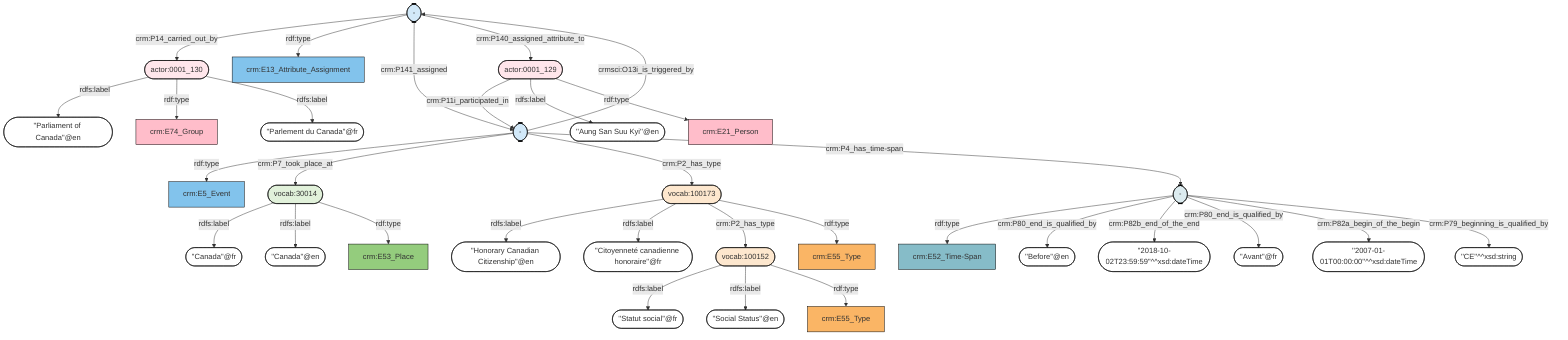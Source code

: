 flowchart TD
classDef Literal fill:#ffffff,stroke:#000000;
classDef Literal_URI fill:,stroke:;
classDef E1_CRM_Entity fill:#ffffff,stroke:#000000;
classDef E1_CRM_Entity_URI fill:#ffffff,stroke:#000000;
classDef E2_Temporal_Entity fill:#82c3ec,stroke:#000000;
classDef E2_Temporal_Entity_URI fill:#d2e9f9,stroke:#000000;
classDef E55_Type fill:#fab565,stroke:#000000;
classDef E55_Type_URI fill:#fde7ce,stroke:#000000;
classDef E52_Time-Span fill:#86bcc8,stroke:#000000;
classDef E52_Time-Span_URI fill:#dcebef,stroke:#000000;
classDef E41_Appellation fill:#fef3ba,stroke:#000000;
classDef E41_Appellation_URI fill:#fffae6,stroke:#000000;
classDef E53_Place fill:#94cc7d,stroke:#000000;
classDef E53_Place_URI fill:#e1f1da,stroke:#000000;
classDef E77_Persistent_Item fill:#ffffff,stroke:#000000;
classDef E77_Persistent_Item_URI fill:#ffffff,stroke:#000000;
classDef E28_Conceptual_Object fill:#fddc34,stroke:#000000;
classDef E28_Conceptual_Object_URI fill:#fef6cd,stroke:#000000;
classDef E18_Physical_Thing fill:#e1ba9c,stroke:#000000;
classDef E18_Physical_Thing_URI fill:#f3e5d8,stroke:#000000;
classDef E39_Actor fill:#ffbdca,stroke:#000000;
classDef E39_Actor_URI fill:#ffe6eb,stroke:#000000;
classDef PC0_Typed_CRM_Property fill:#cc80ff,stroke:#000000;
classDef PC0_Typed_CRM_Property_URI fill:#ebccff,stroke:#000000;
classDef Multi fill:#cccccc,stroke:#000000;
classDef Multi_URI fill:#cccccc,stroke:#000000;
0(["-"]):::E52_Time-Span_URI -->|rdf:type| 1["crm:E52_Time-Span"]:::E52_Time-Span
2(["vocab:100173"]) -->|rdfs:label| 3(["''Honorary Canadian Citizenship''@en"]):::Literal
4(["-"]) -->|crm:P14_carried_out_by| 5(["actor:0001_130"])
2(["vocab:100173"]) -->|rdfs:label| 6(["''Citoyenneté canadienne honoraire''@fr"]):::Literal
0(["-"]) -->|crm:P80_end_is_qualified_by| 7(["''Before''@en"]):::Literal
8(["vocab:30014"]) -->|rdfs:label| 9(["''Canada''@fr"]):::Literal
10(["-"]):::E2_Temporal_Entity_URI -->|rdf:type| 11["crm:E5_Event"]:::E2_Temporal_Entity
12(["actor:0001_129"]) -->|crm:P11i_participated_in| 10(["-"])
12(["actor:0001_129"]) -->|rdfs:label| 13(["''Aung San Suu Kyi''@en"]):::Literal
4(["-"]):::E2_Temporal_Entity_URI -->|rdf:type| 14["crm:E13_Attribute_Assignment"]:::E2_Temporal_Entity
0(["-"]) -->|crm:P82b_end_of_the_end| 15(["''2018-10-02T23:59:59''^^xsd:dateTime"]):::Literal
5(["actor:0001_130"]) -->|rdfs:label| 16(["''Parliament of Canada''@en"]):::Literal
8(["vocab:30014"]) -->|rdfs:label| 17(["''Canada''@en"]):::Literal
10(["-"]) -->|crm:P7_took_place_at| 8(["vocab:30014"])
4(["-"]) -->|crm:P141_assigned| 10(["-"])
18(["vocab:100152"]) -->|rdfs:label| 19(["''Statut social''@fr"]):::Literal
10(["-"]) -->|crmsci:O13i_is_triggered_by| 4(["-"])
10(["-"]) -->|crm:P2_has_type| 2(["vocab:100173"])
18(["vocab:100152"]) -->|rdfs:label| 20(["''Social Status''@en"]):::Literal
5(["actor:0001_130"]):::E39_Actor_URI -->|rdf:type| 21["crm:E74_Group"]:::E39_Actor
2(["vocab:100173"]) -->|crm:P2_has_type| 18(["vocab:100152"])
12(["actor:0001_129"]):::E39_Actor_URI -->|rdf:type| 22["crm:E21_Person"]:::E39_Actor
5(["actor:0001_130"]) -->|rdfs:label| 23(["''Parlement du Canada''@fr"]):::Literal
0(["-"]) -->|crm:P80_end_is_qualified_by| 24(["''Avant''@fr"]):::Literal
18(["vocab:100152"]):::E55_Type_URI -->|rdf:type| 25["crm:E55_Type"]:::E55_Type
8(["vocab:30014"]):::E53_Place_URI -->|rdf:type| 26["crm:E53_Place"]:::E53_Place
0(["-"]) -->|crm:P82a_begin_of_the_begin| 27(["''2007-01-01T00:00:00''^^xsd:dateTime"]):::Literal
4(["-"]) -->|crm:P140_assigned_attribute_to| 12(["actor:0001_129"])
0(["-"]) -->|crm:P79_beginning_is_qualified_by| 28(["''CE''^^xsd:string"]):::Literal
10(["-"]) -->|crm:P4_has_time-span| 0(["-"])
2(["vocab:100173"]):::E55_Type_URI -->|rdf:type| 29["crm:E55_Type"]:::E55_Type